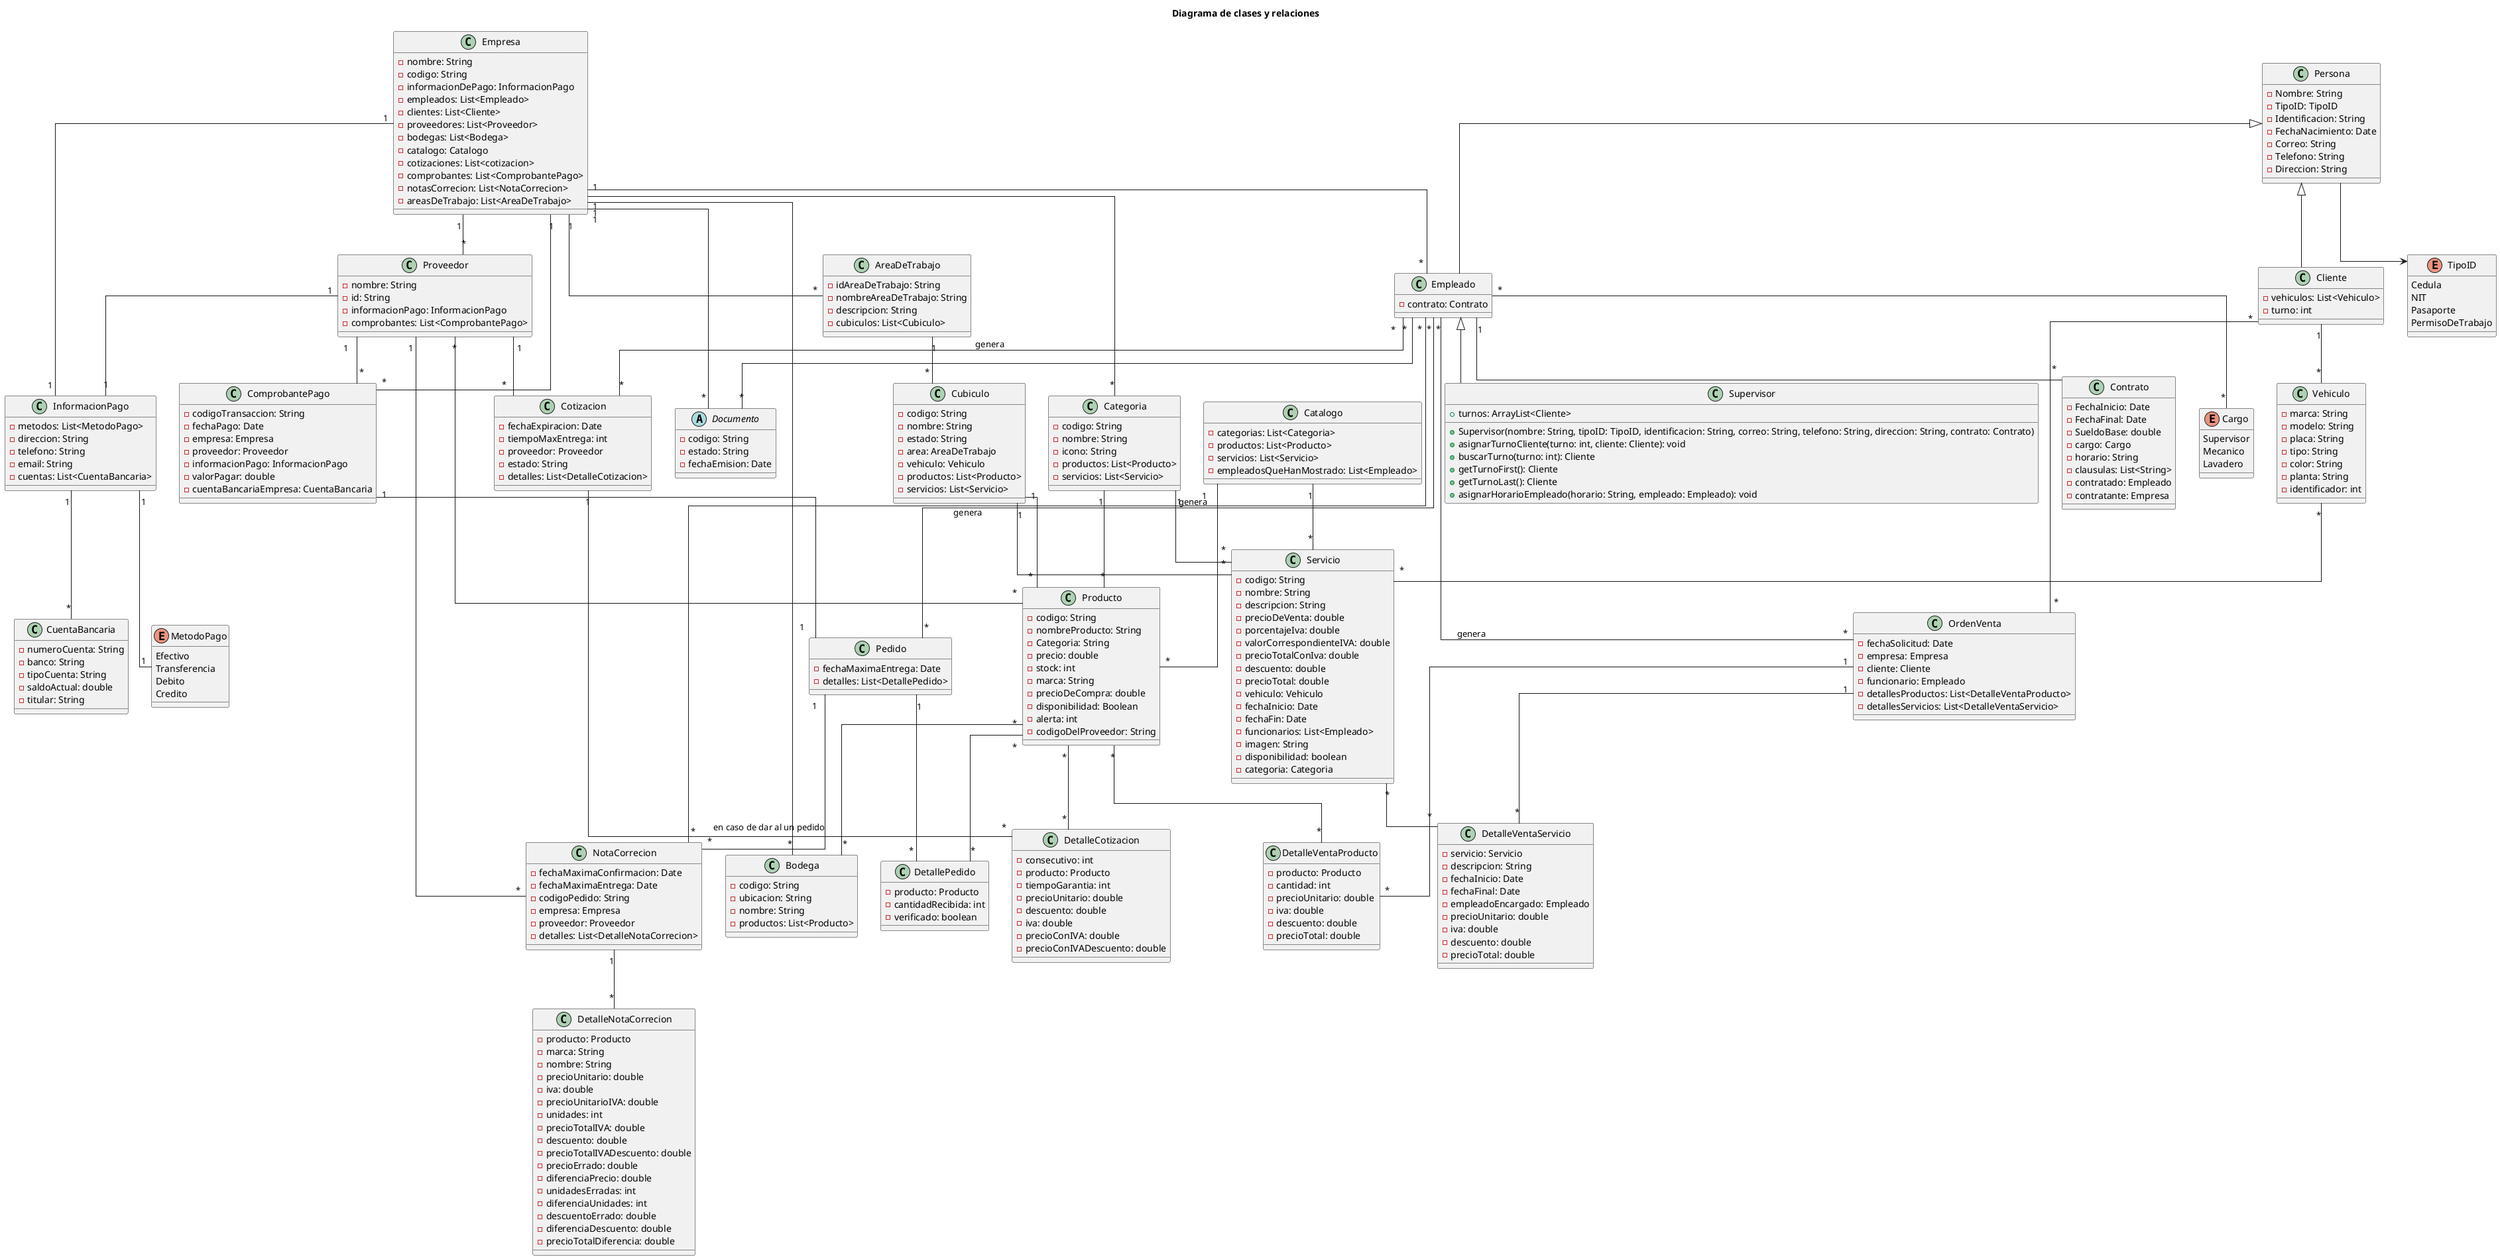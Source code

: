 @startuml "Diagrama de clases y relaciones"

title Diagrama de clases y relaciones
skinparam linetype ortho

'------------------- CLASES PRINCIPALES -------------------'

class Empresa {
    - nombre: String
    - codigo: String
    - informacionDePago: InformacionPago
    - empleados: List<Empleado>
    - clientes: List<Cliente>
    - proveedores: List<Proveedor>
    - bodegas: List<Bodega>
    - catalogo: Catalogo
    - cotizaciones: List<cotizacion>
    - comprobantes: List<ComprobantePago>
    - notasCorrecion: List<NotaCorrecion>
    - areasDeTrabajo: List<AreaDeTrabajo>
}

class Persona {
    - Nombre: String
    - TipoID: TipoID
    - Identificacion: String
    - FechaNacimiento: Date
    - Correo: String
    - Telefono: String
    - Direccion: String
}

enum TipoID {
    Cedula
    NIT
    Pasaporte
    PermisoDeTrabajo
}

class Empleado extends Persona {
    - contrato: Contrato
}
class Supervisor {
    + turnos: ArrayList<Cliente>
    + Supervisor(nombre: String, tipoID: TipoID, identificacion: String, correo: String, telefono: String, direccion: String, contrato: Contrato)
    + asignarTurnoCliente(turno: int, cliente: Cliente): void
    + buscarTurno(turno: int): Cliente
    + getTurnoFirst(): Cliente
    + getTurnoLast(): Cliente
    + asignarHorarioEmpleado(horario: String, empleado: Empleado): void
}

class Contrato {
    - FechaInicio: Date
    - FechaFinal: Date
    - SueldoBase: double
    - cargo: Cargo
    - horario: String
    - clausulas: List<String>
    - contratado: Empleado
    - contratante: Empresa
}
enum Cargo {
    Supervisor
    Mecanico
    Lavadero
}

class Cliente extends Persona {
    - vehiculos: List<Vehiculo>
    - turno: int
}

class Vehiculo {
    - marca: String
    - modelo: String
    - placa: String
    - tipo: String
    - color: String
    - planta: String
    - identificador: int
}

class Proveedor {
    - nombre: String
    - id: String
    - informacionPago: InformacionPago
    - comprobantes: List<ComprobantePago>
}

class InformacionPago {
    - metodos: List<MetodoPago>
    - direccion: String
    - telefono: String
    - email: String
    - cuentas: List<CuentaBancaria>
}

enum MetodoPago {
    Efectivo
    Transferencia
    Debito
    Credito
}

class CuentaBancaria {
    - numeroCuenta: String
    - banco: String
    - tipoCuenta: String
    - saldoActual: double
    - titular: String
}

class Catalogo {
    - categorias: List<Categoria>
    - productos: List<Producto>
    - servicios: List<Servicio>
    - empleadosQueHanMostrado: List<Empleado>
}

class Categoria {
    - codigo: String
    - nombre: String
    - icono: String
    - productos: List<Producto>
    - servicios: List<Servicio>
}

class Producto {
    - codigo: String
    - nombreProducto: String
    - Categoria: String
    - precio: double
    - stock: int
    - marca: String
    - precioDeCompra: double
    - disponibilidad: Boolean
    - alerta: int
    - codigoDelProveedor: String
}

class Servicio {
    - codigo: String
    - nombre: String
    - descripcion: String
    - precioDeVenta: double
    - porcentajeIva: double
    - valorCorrespondienteIVA: double
    - precioTotalConIva: double
    - descuento: double
    - precioTotal: double
    - vehiculo: Vehiculo
    - fechaInicio: Date
    - fechaFin: Date
    - funcionarios: List<Empleado>
    - imagen: String
    - disponibilidad: boolean
    - categoria: Categoria
}

class Bodega {
    - codigo: String
    - ubicacion: String
    - nombre: String
    - productos: List<Producto>
}

class AreaDeTrabajo {
    - idAreaDeTrabajo: String
    - nombreAreaDeTrabajo: String
    - descripcion: String
    - cubiculos: List<Cubiculo>
}

class Cubiculo {
    - codigo: String
    - nombre: String
    - estado: String
    - area: AreaDeTrabajo
    - vehiculo: Vehiculo
    - productos: List<Producto>
    - servicios: List<Servicio>
}


abstract class Documento {
    - codigo: String
    - estado: String
    - fechaEmision: Date
}

class Cotizacion {
    - fechaExpiracion: Date
    - tiempoMaxEntrega: int
    - proveedor: Proveedor
    - estado: String
    - detalles: List<DetalleCotizacion>
}

class DetalleCotizacion {
    - consecutivo: int
    - producto: Producto
    - tiempoGarantia: int
    - precioUnitario: double
    - descuento: double
    - iva: double
    - precioConIVA: double
    - precioConIVADescuento: double
}

class Pedido {
    - fechaMaximaEntrega: Date
    - detalles: List<DetallePedido>
}

class DetallePedido {
    - producto: Producto
    - cantidadRecibida: int
    - verificado: boolean
}

class NotaCorrecion {
    - fechaMaximaConfirmacion: Date
    - fechaMaximaEntrega: Date
    - codigoPedido: String
    - empresa: Empresa
    - proveedor: Proveedor
    - detalles: List<DetalleNotaCorrecion>
}

class DetalleNotaCorrecion {
    - producto: Producto
    - marca: String
    - nombre: String
    - precioUnitario: double
    - iva: double
    - precioUnitarioIVA: double
    - unidades: int
    - precioTotalIVA: double
    - descuento: double
    - precioTotalIVADescuento: double
    - precioErrado: double
    - diferenciaPrecio: double
    - unidadesErradas: int
    - diferenciaUnidades: int
    - descuentoErrado: double
    - diferenciaDescuento: double
    - precioTotalDiferencia: double
}

class ComprobantePago {
    - codigoTransaccion: String
    - fechaPago: Date
    - empresa: Empresa
    - proveedor: Proveedor
    - informacionPago: InformacionPago
    - valorPagar: double
    - cuentaBancariaEmpresa: CuentaBancaria
}

class OrdenVenta {
    - fechaSolicitud: Date
    - empresa: Empresa
    - cliente: Cliente
    - funcionario: Empleado
    - detallesProductos: List<DetalleVentaProducto>
    - detallesServicios: List<DetalleVentaServicio>
}

class DetalleVentaProducto {
    - producto: Producto
    - cantidad: int
    - precioUnitario: double
    - iva: double
    - descuento: double
    - precioTotal: double
}

class DetalleVentaServicio {
    - servicio: Servicio
    - descripcion: String
    - fechaInicio: Date
    - fechaFinal: Date
    - empleadoEncargado: Empleado
    - precioUnitario: double
    - iva: double
    - descuento: double
    - precioTotal: double
}





Persona --> TipoID

Empleado <|-- Supervisor
Empleado "1" -- "*" Contrato
Empleado "*" -- "*" Cargo
Empleado "*" -- "*" Documento
Empleado "*" -- "*" OrdenVenta : genera
Empleado "*" -- "*" Cotizacion : genera
Empleado "*" -- "*" Pedido : genera
Empleado "*" -- "*" NotaCorrecion : genera

Cliente "1" -- "*" Vehiculo
Cliente "*" -- "*" OrdenVenta

Empresa "1" -- "*" Empleado
Empresa "1" -- "*" Categoria
Empresa "1" -- "*" Proveedor
Empresa "1" -- "*" AreaDeTrabajo
Empresa "1" -- "*" Documento
Empresa "1" -- "*" Bodega
Empresa "1" -- "*" ComprobantePago
Empresa "1" -- "1" InformacionPago

Proveedor "*" -- "*" Producto
Proveedor "1" -- "*" Cotizacion
Proveedor "1" -- "*" NotaCorrecion
Proveedor "1" -- "*" ComprobantePago
Proveedor "1" -- "1" InformacionPago


Categoria "1" -- "*" Producto
Categoria "1" -- "*" Servicio

Catalogo "1" -- "*" Producto
Catalogo "1" -- "*" Servicio

Producto "*" -- "*" DetalleCotizacion
Producto "*" -- "*" DetallePedido
Producto "*" -- "*" DetalleVentaProducto
Producto "*" -- "*" Bodega

Servicio "*" -- "*" DetalleVentaServicio

Cotizacion "1" -- "*" DetalleCotizacion
Pedido "1" -- "*" DetallePedido
Pedido "1" -- "*" NotaCorrecion: en caso de dar al un pedido 
NotaCorrecion "1" -- "*" DetalleNotaCorrecion
OrdenVenta "1" -- "*" DetalleVentaProducto
OrdenVenta "1" -- "*" DetalleVentaServicio

AreaDeTrabajo "1" -- "*" Cubiculo
Cubiculo "1" -- "*" Servicio
Cubiculo "1" -- "*" Producto

Vehiculo "*" -- "*" Servicio

InformacionPago "1" -- "*" CuentaBancaria
InformacionPago "1" -- "1" MetodoPago

ComprobantePago "1" -- "1" Pedido

@enduml